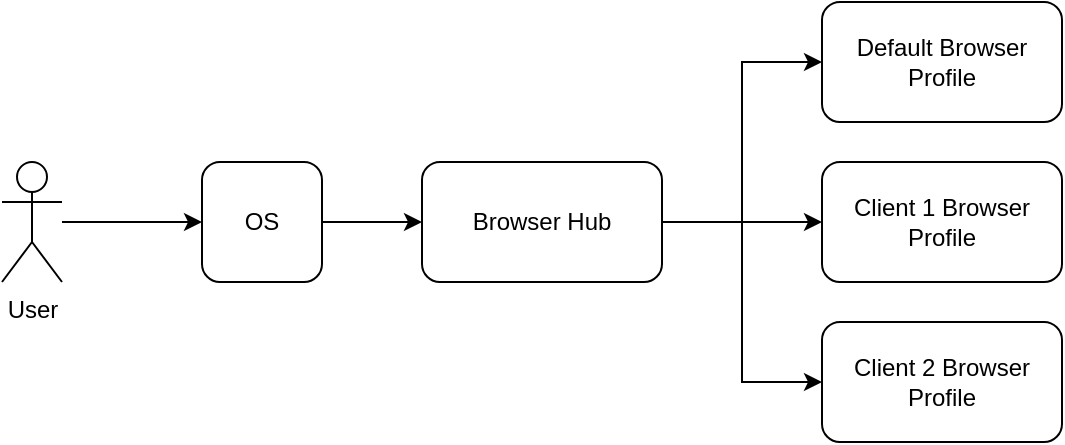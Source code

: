 <mxfile version="24.2.2" type="device">
  <diagram name="Page-1" id="u71j-kSv3sTgelCoOkJ7">
    <mxGraphModel dx="1434" dy="793" grid="1" gridSize="10" guides="1" tooltips="1" connect="1" arrows="1" fold="1" page="1" pageScale="1" pageWidth="850" pageHeight="1100" math="0" shadow="0">
      <root>
        <mxCell id="0" />
        <mxCell id="1" parent="0" />
        <mxCell id="2RNMevGamDcdlO3Snns5-4" value="" style="edgeStyle=orthogonalEdgeStyle;rounded=0;orthogonalLoop=1;jettySize=auto;html=1;" edge="1" parent="1" source="2RNMevGamDcdlO3Snns5-2" target="2RNMevGamDcdlO3Snns5-3">
          <mxGeometry relative="1" as="geometry" />
        </mxCell>
        <mxCell id="2RNMevGamDcdlO3Snns5-2" value="User" style="shape=umlActor;verticalLabelPosition=bottom;verticalAlign=top;html=1;outlineConnect=0;" vertex="1" parent="1">
          <mxGeometry x="100" y="330" width="30" height="60" as="geometry" />
        </mxCell>
        <mxCell id="2RNMevGamDcdlO3Snns5-6" value="" style="edgeStyle=orthogonalEdgeStyle;rounded=0;orthogonalLoop=1;jettySize=auto;html=1;" edge="1" parent="1" source="2RNMevGamDcdlO3Snns5-3" target="2RNMevGamDcdlO3Snns5-5">
          <mxGeometry relative="1" as="geometry" />
        </mxCell>
        <mxCell id="2RNMevGamDcdlO3Snns5-3" value="OS" style="rounded=1;whiteSpace=wrap;html=1;verticalAlign=middle;" vertex="1" parent="1">
          <mxGeometry x="200" y="330" width="60" height="60" as="geometry" />
        </mxCell>
        <mxCell id="2RNMevGamDcdlO3Snns5-8" value="" style="edgeStyle=orthogonalEdgeStyle;rounded=0;orthogonalLoop=1;jettySize=auto;html=1;" edge="1" parent="1" source="2RNMevGamDcdlO3Snns5-5" target="2RNMevGamDcdlO3Snns5-7">
          <mxGeometry relative="1" as="geometry" />
        </mxCell>
        <mxCell id="2RNMevGamDcdlO3Snns5-12" style="edgeStyle=orthogonalEdgeStyle;rounded=0;orthogonalLoop=1;jettySize=auto;html=1;entryX=0;entryY=0.5;entryDx=0;entryDy=0;" edge="1" parent="1" source="2RNMevGamDcdlO3Snns5-5" target="2RNMevGamDcdlO3Snns5-10">
          <mxGeometry relative="1" as="geometry" />
        </mxCell>
        <mxCell id="2RNMevGamDcdlO3Snns5-13" style="edgeStyle=orthogonalEdgeStyle;rounded=0;orthogonalLoop=1;jettySize=auto;html=1;entryX=0;entryY=0.5;entryDx=0;entryDy=0;" edge="1" parent="1" source="2RNMevGamDcdlO3Snns5-5" target="2RNMevGamDcdlO3Snns5-11">
          <mxGeometry relative="1" as="geometry" />
        </mxCell>
        <mxCell id="2RNMevGamDcdlO3Snns5-5" value="Browser Hub" style="whiteSpace=wrap;html=1;rounded=1;" vertex="1" parent="1">
          <mxGeometry x="310" y="330" width="120" height="60" as="geometry" />
        </mxCell>
        <mxCell id="2RNMevGamDcdlO3Snns5-7" value="Client 1 Browser Profile" style="whiteSpace=wrap;html=1;rounded=1;" vertex="1" parent="1">
          <mxGeometry x="510" y="330" width="120" height="60" as="geometry" />
        </mxCell>
        <mxCell id="2RNMevGamDcdlO3Snns5-10" value="Default Browser Profile" style="whiteSpace=wrap;html=1;rounded=1;" vertex="1" parent="1">
          <mxGeometry x="510" y="250" width="120" height="60" as="geometry" />
        </mxCell>
        <mxCell id="2RNMevGamDcdlO3Snns5-11" value="Client 2 Browser Profile" style="whiteSpace=wrap;html=1;rounded=1;" vertex="1" parent="1">
          <mxGeometry x="510" y="410" width="120" height="60" as="geometry" />
        </mxCell>
      </root>
    </mxGraphModel>
  </diagram>
</mxfile>
